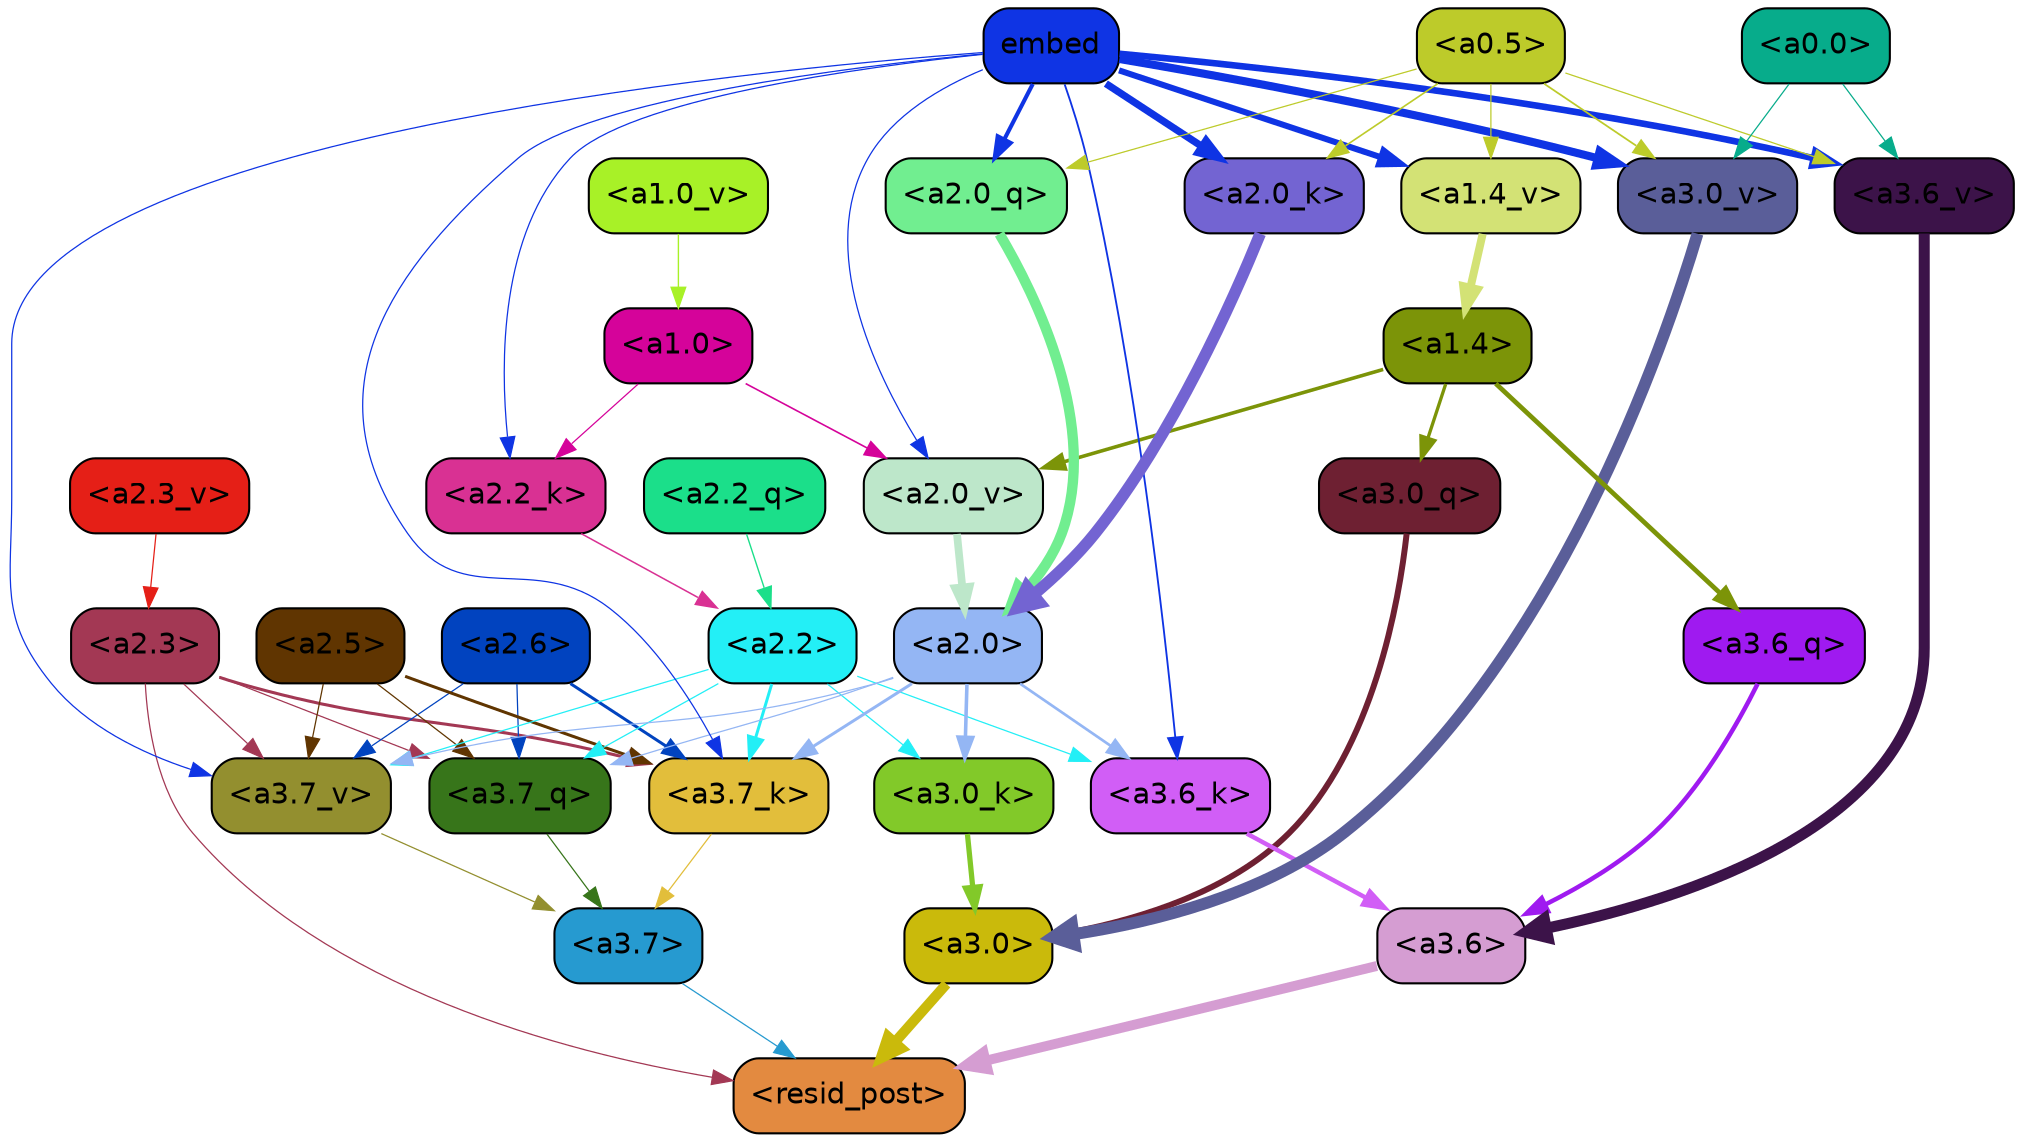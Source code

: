 strict digraph "" {
	graph [bgcolor=transparent,
		layout=dot,
		overlap=false,
		splines=true
	];
	"<a3.7>"	[color=black,
		fillcolor="#269ad0",
		fontname=Helvetica,
		shape=box,
		style="filled, rounded"];
	"<resid_post>"	[color=black,
		fillcolor="#e38a40",
		fontname=Helvetica,
		shape=box,
		style="filled, rounded"];
	"<a3.7>" -> "<resid_post>"	[color="#269ad0",
		penwidth=0.6];
	"<a3.6>"	[color=black,
		fillcolor="#d59dd2",
		fontname=Helvetica,
		shape=box,
		style="filled, rounded"];
	"<a3.6>" -> "<resid_post>"	[color="#d59dd2",
		penwidth=4.746312499046326];
	"<a3.0>"	[color=black,
		fillcolor="#caba0b",
		fontname=Helvetica,
		shape=box,
		style="filled, rounded"];
	"<a3.0>" -> "<resid_post>"	[color="#caba0b",
		penwidth=4.896343111991882];
	"<a2.3>"	[color=black,
		fillcolor="#a33854",
		fontname=Helvetica,
		shape=box,
		style="filled, rounded"];
	"<a2.3>" -> "<resid_post>"	[color="#a33854",
		penwidth=0.6];
	"<a3.7_q>"	[color=black,
		fillcolor="#37751a",
		fontname=Helvetica,
		shape=box,
		style="filled, rounded"];
	"<a2.3>" -> "<a3.7_q>"	[color="#a33854",
		penwidth=0.6];
	"<a3.7_k>"	[color=black,
		fillcolor="#e2be3b",
		fontname=Helvetica,
		shape=box,
		style="filled, rounded"];
	"<a2.3>" -> "<a3.7_k>"	[color="#a33854",
		penwidth=1.467104621231556];
	"<a3.7_v>"	[color=black,
		fillcolor="#938f2f",
		fontname=Helvetica,
		shape=box,
		style="filled, rounded"];
	"<a2.3>" -> "<a3.7_v>"	[color="#a33854",
		penwidth=0.6];
	"<a3.7_q>" -> "<a3.7>"	[color="#37751a",
		penwidth=0.6];
	"<a3.6_q>"	[color=black,
		fillcolor="#9f1af0",
		fontname=Helvetica,
		shape=box,
		style="filled, rounded"];
	"<a3.6_q>" -> "<a3.6>"	[color="#9f1af0",
		penwidth=2.160832464694977];
	"<a3.0_q>"	[color=black,
		fillcolor="#6e2032",
		fontname=Helvetica,
		shape=box,
		style="filled, rounded"];
	"<a3.0_q>" -> "<a3.0>"	[color="#6e2032",
		penwidth=2.870753765106201];
	"<a3.7_k>" -> "<a3.7>"	[color="#e2be3b",
		penwidth=0.6];
	"<a3.6_k>"	[color=black,
		fillcolor="#d15ef6",
		fontname=Helvetica,
		shape=box,
		style="filled, rounded"];
	"<a3.6_k>" -> "<a3.6>"	[color="#d15ef6",
		penwidth=2.13908451795578];
	"<a3.0_k>"	[color=black,
		fillcolor="#82c929",
		fontname=Helvetica,
		shape=box,
		style="filled, rounded"];
	"<a3.0_k>" -> "<a3.0>"	[color="#82c929",
		penwidth=2.520303964614868];
	"<a3.7_v>" -> "<a3.7>"	[color="#938f2f",
		penwidth=0.6];
	"<a3.6_v>"	[color=black,
		fillcolor="#3c1349",
		fontname=Helvetica,
		shape=box,
		style="filled, rounded"];
	"<a3.6_v>" -> "<a3.6>"	[color="#3c1349",
		penwidth=5.297133803367615];
	"<a3.0_v>"	[color=black,
		fillcolor="#5a5e99",
		fontname=Helvetica,
		shape=box,
		style="filled, rounded"];
	"<a3.0_v>" -> "<a3.0>"	[color="#5a5e99",
		penwidth=5.680712580680847];
	"<a2.6>"	[color=black,
		fillcolor="#0143bf",
		fontname=Helvetica,
		shape=box,
		style="filled, rounded"];
	"<a2.6>" -> "<a3.7_q>"	[color="#0143bf",
		penwidth=0.6];
	"<a2.6>" -> "<a3.7_k>"	[color="#0143bf",
		penwidth=1.4453159049153328];
	"<a2.6>" -> "<a3.7_v>"	[color="#0143bf",
		penwidth=0.6];
	"<a2.5>"	[color=black,
		fillcolor="#603501",
		fontname=Helvetica,
		shape=box,
		style="filled, rounded"];
	"<a2.5>" -> "<a3.7_q>"	[color="#603501",
		penwidth=0.6];
	"<a2.5>" -> "<a3.7_k>"	[color="#603501",
		penwidth=1.4526091292500496];
	"<a2.5>" -> "<a3.7_v>"	[color="#603501",
		penwidth=0.6];
	"<a2.2>"	[color=black,
		fillcolor="#23eff6",
		fontname=Helvetica,
		shape=box,
		style="filled, rounded"];
	"<a2.2>" -> "<a3.7_q>"	[color="#23eff6",
		penwidth=0.6];
	"<a2.2>" -> "<a3.7_k>"	[color="#23eff6",
		penwidth=1.4310357049107552];
	"<a2.2>" -> "<a3.6_k>"	[color="#23eff6",
		penwidth=0.6];
	"<a2.2>" -> "<a3.0_k>"	[color="#23eff6",
		penwidth=0.6];
	"<a2.2>" -> "<a3.7_v>"	[color="#23eff6",
		penwidth=0.6];
	"<a2.0>"	[color=black,
		fillcolor="#94b6f4",
		fontname=Helvetica,
		shape=box,
		style="filled, rounded"];
	"<a2.0>" -> "<a3.7_q>"	[color="#94b6f4",
		penwidth=0.6];
	"<a2.0>" -> "<a3.7_k>"	[color="#94b6f4",
		penwidth=1.4314699843525887];
	"<a2.0>" -> "<a3.6_k>"	[color="#94b6f4",
		penwidth=1.2950235605239868];
	"<a2.0>" -> "<a3.0_k>"	[color="#94b6f4",
		penwidth=1.712992787361145];
	"<a2.0>" -> "<a3.7_v>"	[color="#94b6f4",
		penwidth=0.6];
	"<a1.4>"	[color=black,
		fillcolor="#7c9408",
		fontname=Helvetica,
		shape=box,
		style="filled, rounded"];
	"<a1.4>" -> "<a3.6_q>"	[color="#7c9408",
		penwidth=2.2719132900238037];
	"<a1.4>" -> "<a3.0_q>"	[color="#7c9408",
		penwidth=1.5932877659797668];
	"<a2.0_v>"	[color=black,
		fillcolor="#bde7ca",
		fontname=Helvetica,
		shape=box,
		style="filled, rounded"];
	"<a1.4>" -> "<a2.0_v>"	[color="#7c9408",
		penwidth=1.7291951477527618];
	embed	[color=black,
		fillcolor="#0f34e4",
		fontname=Helvetica,
		shape=box,
		style="filled, rounded"];
	embed -> "<a3.7_k>"	[color="#0f34e4",
		penwidth=0.6];
	embed -> "<a3.6_k>"	[color="#0f34e4",
		penwidth=0.891706109046936];
	embed -> "<a3.7_v>"	[color="#0f34e4",
		penwidth=0.6];
	embed -> "<a3.6_v>"	[color="#0f34e4",
		penwidth=3.1766927242279053];
	embed -> "<a3.0_v>"	[color="#0f34e4",
		penwidth=3.9005755856633186];
	"<a2.0_q>"	[color=black,
		fillcolor="#71ee90",
		fontname=Helvetica,
		shape=box,
		style="filled, rounded"];
	embed -> "<a2.0_q>"	[color="#0f34e4",
		penwidth=1.9666987657546997];
	"<a2.2_k>"	[color=black,
		fillcolor="#d93193",
		fontname=Helvetica,
		shape=box,
		style="filled, rounded"];
	embed -> "<a2.2_k>"	[color="#0f34e4",
		penwidth=0.6];
	"<a2.0_k>"	[color=black,
		fillcolor="#7364d2",
		fontname=Helvetica,
		shape=box,
		style="filled, rounded"];
	embed -> "<a2.0_k>"	[color="#0f34e4",
		penwidth=3.5067105293273926];
	embed -> "<a2.0_v>"	[color="#0f34e4",
		penwidth=0.6];
	"<a1.4_v>"	[color=black,
		fillcolor="#d3e275",
		fontname=Helvetica,
		shape=box,
		style="filled, rounded"];
	embed -> "<a1.4_v>"	[color="#0f34e4",
		penwidth=2.921818971633911];
	"<a0.5>"	[color=black,
		fillcolor="#bdcb2a",
		fontname=Helvetica,
		shape=box,
		style="filled, rounded"];
	"<a0.5>" -> "<a3.6_v>"	[color="#bdcb2a",
		penwidth=0.6];
	"<a0.5>" -> "<a3.0_v>"	[color="#bdcb2a",
		penwidth=0.8493617177009583];
	"<a0.5>" -> "<a2.0_q>"	[color="#bdcb2a",
		penwidth=0.6];
	"<a0.5>" -> "<a2.0_k>"	[color="#bdcb2a",
		penwidth=0.7897228002548218];
	"<a0.5>" -> "<a1.4_v>"	[color="#bdcb2a",
		penwidth=0.6];
	"<a0.0>"	[color=black,
		fillcolor="#07ac8b",
		fontname=Helvetica,
		shape=box,
		style="filled, rounded"];
	"<a0.0>" -> "<a3.6_v>"	[color="#07ac8b",
		penwidth=0.6];
	"<a0.0>" -> "<a3.0_v>"	[color="#07ac8b",
		penwidth=0.6];
	"<a2.2_q>"	[color=black,
		fillcolor="#1bdf8a",
		fontname=Helvetica,
		shape=box,
		style="filled, rounded"];
	"<a2.2_q>" -> "<a2.2>"	[color="#1bdf8a",
		penwidth=0.6677633281797171];
	"<a2.0_q>" -> "<a2.0>"	[color="#71ee90",
		penwidth=4.966194009408355];
	"<a2.2_k>" -> "<a2.2>"	[color="#d93193",
		penwidth=0.7399393804371357];
	"<a2.0_k>" -> "<a2.0>"	[color="#7364d2",
		penwidth=5.5817058570683];
	"<a2.3_v>"	[color=black,
		fillcolor="#e51f17",
		fontname=Helvetica,
		shape=box,
		style="filled, rounded"];
	"<a2.3_v>" -> "<a2.3>"	[color="#e51f17",
		penwidth=0.6];
	"<a2.0_v>" -> "<a2.0>"	[color="#bde7ca",
		penwidth=3.7102378383278847];
	"<a1.0>"	[color=black,
		fillcolor="#d5039a",
		fontname=Helvetica,
		shape=box,
		style="filled, rounded"];
	"<a1.0>" -> "<a2.2_k>"	[color="#d5039a",
		penwidth=0.6];
	"<a1.0>" -> "<a2.0_v>"	[color="#d5039a",
		penwidth=0.7823128998279572];
	"<a1.4_v>" -> "<a1.4>"	[color="#d3e275",
		penwidth=3.84571635723114];
	"<a1.0_v>"	[color=black,
		fillcolor="#a8f127",
		fontname=Helvetica,
		shape=box,
		style="filled, rounded"];
	"<a1.0_v>" -> "<a1.0>"	[color="#a8f127",
		penwidth=0.6638844013214111];
}

